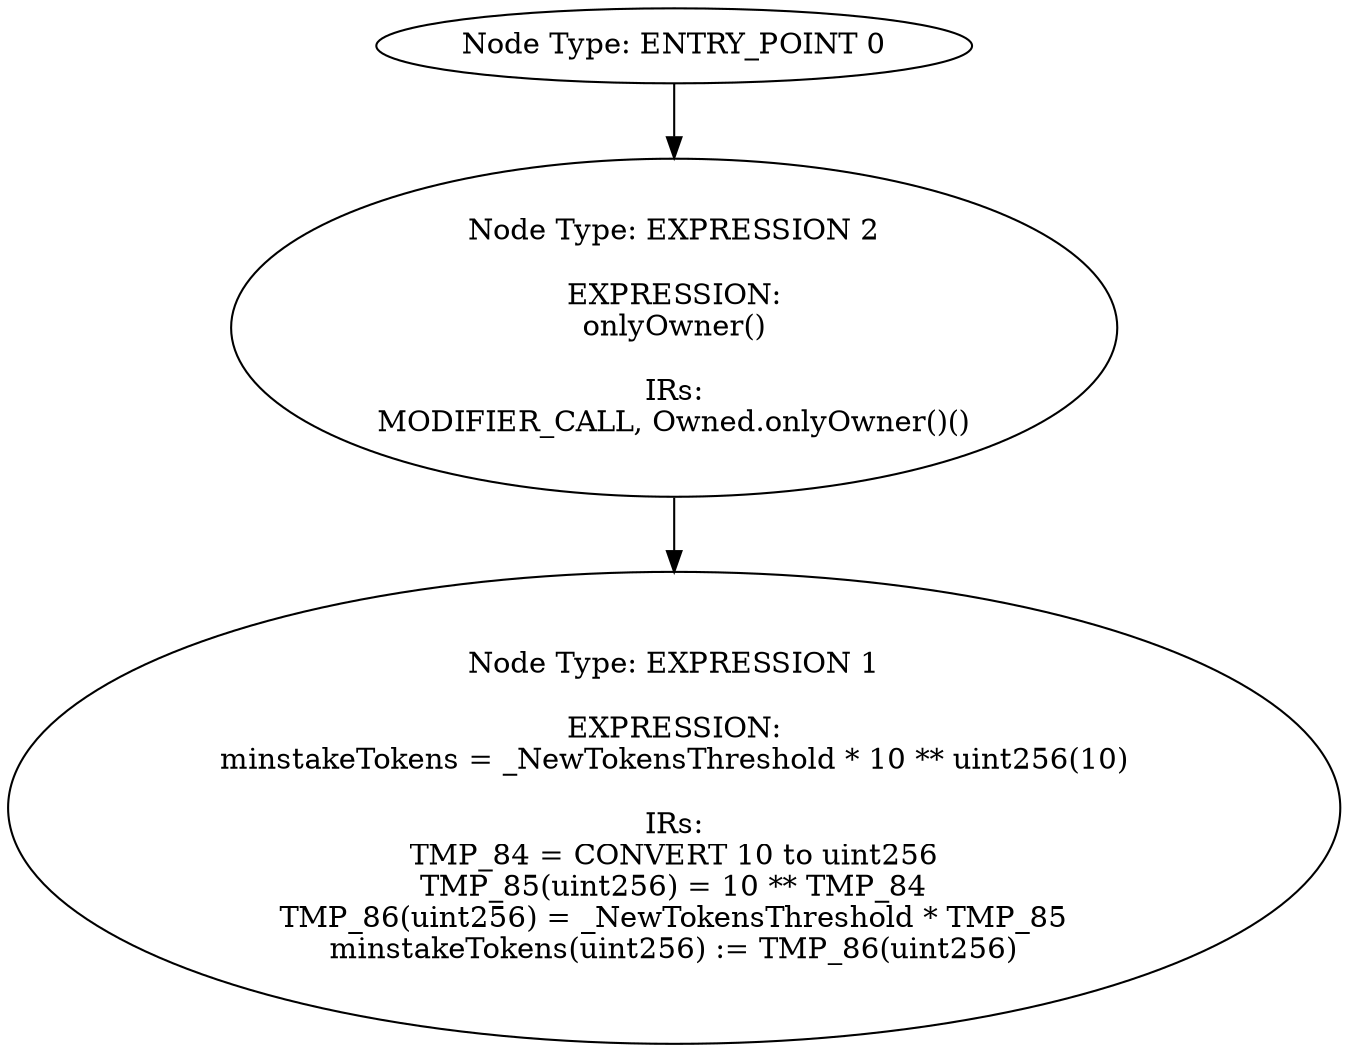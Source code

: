 digraph{
0[label="Node Type: ENTRY_POINT 0
"];
0->2;
1[label="Node Type: EXPRESSION 1

EXPRESSION:
minstakeTokens = _NewTokensThreshold * 10 ** uint256(10)

IRs:
TMP_84 = CONVERT 10 to uint256
TMP_85(uint256) = 10 ** TMP_84
TMP_86(uint256) = _NewTokensThreshold * TMP_85
minstakeTokens(uint256) := TMP_86(uint256)"];
2[label="Node Type: EXPRESSION 2

EXPRESSION:
onlyOwner()

IRs:
MODIFIER_CALL, Owned.onlyOwner()()"];
2->1;
}
